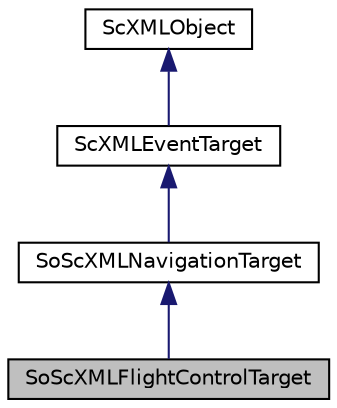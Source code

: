 digraph "SoScXMLFlightControlTarget"
{
 // LATEX_PDF_SIZE
  edge [fontname="Helvetica",fontsize="10",labelfontname="Helvetica",labelfontsize="10"];
  node [fontname="Helvetica",fontsize="10",shape=record];
  Node1 [label="SoScXMLFlightControlTarget",height=0.2,width=0.4,color="black", fillcolor="grey75", style="filled", fontcolor="black",tooltip="SCXML navigation service for typical flight motions."];
  Node2 -> Node1 [dir="back",color="midnightblue",fontsize="10",style="solid",fontname="Helvetica"];
  Node2 [label="SoScXMLNavigationTarget",height=0.2,width=0.4,color="black", fillcolor="white", style="filled",URL="$classSoScXMLNavigationTarget.html",tooltip="base class for navigation system SCXML event target services"];
  Node3 -> Node2 [dir="back",color="midnightblue",fontsize="10",style="solid",fontname="Helvetica"];
  Node3 [label="ScXMLEventTarget",height=0.2,width=0.4,color="black", fillcolor="white", style="filled",URL="$classScXMLEventTarget.html",tooltip="base class for event targets for inter-system event communication"];
  Node4 -> Node3 [dir="back",color="midnightblue",fontsize="10",style="solid",fontname="Helvetica"];
  Node4 [label="ScXMLObject",height=0.2,width=0.4,color="black", fillcolor="white", style="filled",URL="$classScXMLObject.html",tooltip="Base class for all SCXML objects."];
}
